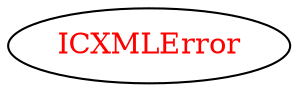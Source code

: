 digraph dependencyGraph {
 concentrate=true;
 ranksep="2.0";
 rankdir="LR"; 
 splines="ortho";
"ICXMLError" [fontcolor="red"];
}
